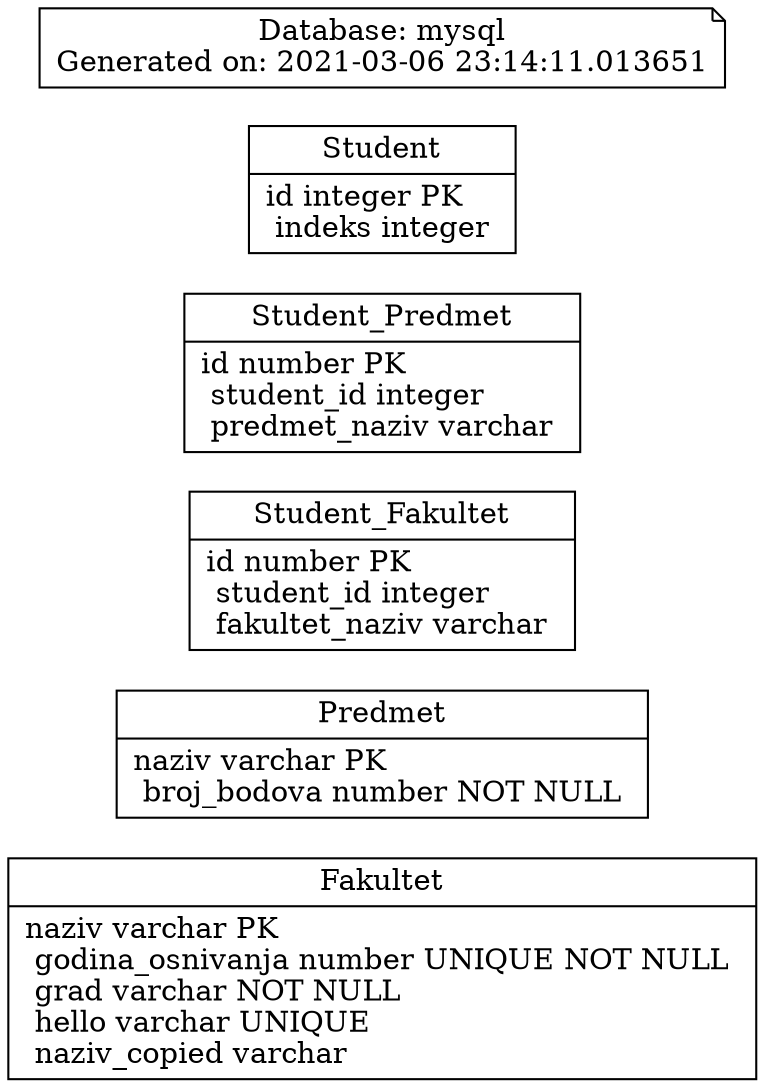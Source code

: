 // Autogenerated from dot_create.template 
// Time: 2021-03-06 23:14:11.013651
// Database: mysql

digraph ER_Diagram {

    graph [rankdir = "LR" ];
    ranksep=1;


    // TODO: add FK flag

    "Fakultet" [
        shape = "record"
        label = "<Fakultet> Fakultet|
            naziv varchar 
                PK

            \l
            godina_osnivanja number 

                    UNIQUE
                    NOT NULL
            \l
            grad varchar 

                    NOT NULL
            \l
            hello varchar 

                    UNIQUE
            \l
            naziv_copied varchar 

            \l
        "
    ];


    // TODO: add FK flag

    "Predmet" [
        shape = "record"
        label = "<Predmet> Predmet|
            naziv varchar 
                PK

            \l
            broj_bodova number 

                    NOT NULL
            \l
        "
    ];


    // TODO: add FK flag

    "Student_Fakultet" [
        shape = "record"
        label = "<Student_Fakultet> Student_Fakultet|
            id number 
                PK

            \l
            student_id integer 

            \l
            fakultet_naziv varchar 

            \l
        "
    ];


    // TODO: add FK flag

    "Student_Predmet" [
        shape = "record"
        label = "<Student_Predmet> Student_Predmet|
            id number 
                PK

            \l
            student_id integer 

            \l
            predmet_naziv varchar 

            \l
        "
    ];


    // TODO: add FK flag

    "Student" [
        shape = "record"
        label = "<Student> Student|
            id integer 
                PK

            \l
            indeks integer 

            \l
        "
    ];


    // TODO: Add relationships

    // Note card with basic information about ER diagram
    "Info" [
        label = "Database: mysql\nGenerated on: 2021-03-06 23:14:11.013651"
        shape = "note"
    ];
}